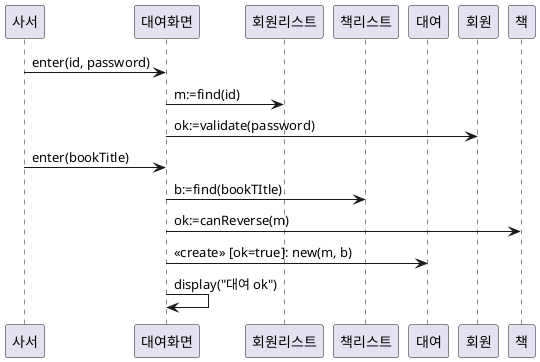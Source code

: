 @startuml
participant 사서
participant 대여화면
participant 회원리스트
participant 책리스트
participant 대여
participant 회원
participant 책

사서 -> 대여화면: enter(id, password)
대여화면 -> 회원리스트: m:=find(id)
대여화면 -> 회원: ok:=validate(password)
사서 -> 대여화면: enter(bookTitle)
대여화면 -> 책리스트: b:=find(bookTItle)
대여화면 -> 책: ok:=canReverse(m)
대여화면 -> 대여: <<create>> [ok=true]: new(m, b)
대여화면 -> 대여화면: display("대여 ok")
@enduml

@startuml
participant 사서
participant 대여화면
participant 회원리스트
participant 책리스트
participant 대여
participant 회원
participant 책

사서 -> 대여화면: enter(id, password)
대여화면 -> 회원리스트: m:=find(id)
대여화면 -> 회원: ok:=validate(password)

alt [ok=true]
  사서 -> 대여화면: enter(bookTitle)
  대여화면 -> 책리스트: b:=find(bookTItle)
  대여화면 -> 책: ok:=canReverse(m)
  대여화면 -> 대여: <<create>> [ok=true]: new(m, b)
  대여화면 -> 대여화면: display("대여 ok")

else [else]
  대여화면 -> 대여화면: display("Not ok")

end
@enduml

@startuml
participant 사서
participant 대여화면
participant 회원리스트
participant 책리스트
participant 대여
participant 회원
participant 책

loop [ok<>true]
  사서 -> 대여화면: enter(id, password)
  대여화면 -> 회원리스트: m:=find(id)
  대여화면 -> 회원: ok:=validate(password)
end

alt [ok=true]
  사서 -> 대여화면: enter(bookTitle)
  대여화면 -> 책리스트: b:=find(bookTItle)
  대여화면 -> 책: ok:=canReverse(m)
  대여화면 -> 대여: <<create>> [ok=true]: new(m, b)
  대여화면 -> 대여화면: display("대여 ok")
else [else]
  대여화면 -> 대여화면: display("Not ok")
end
@enduml